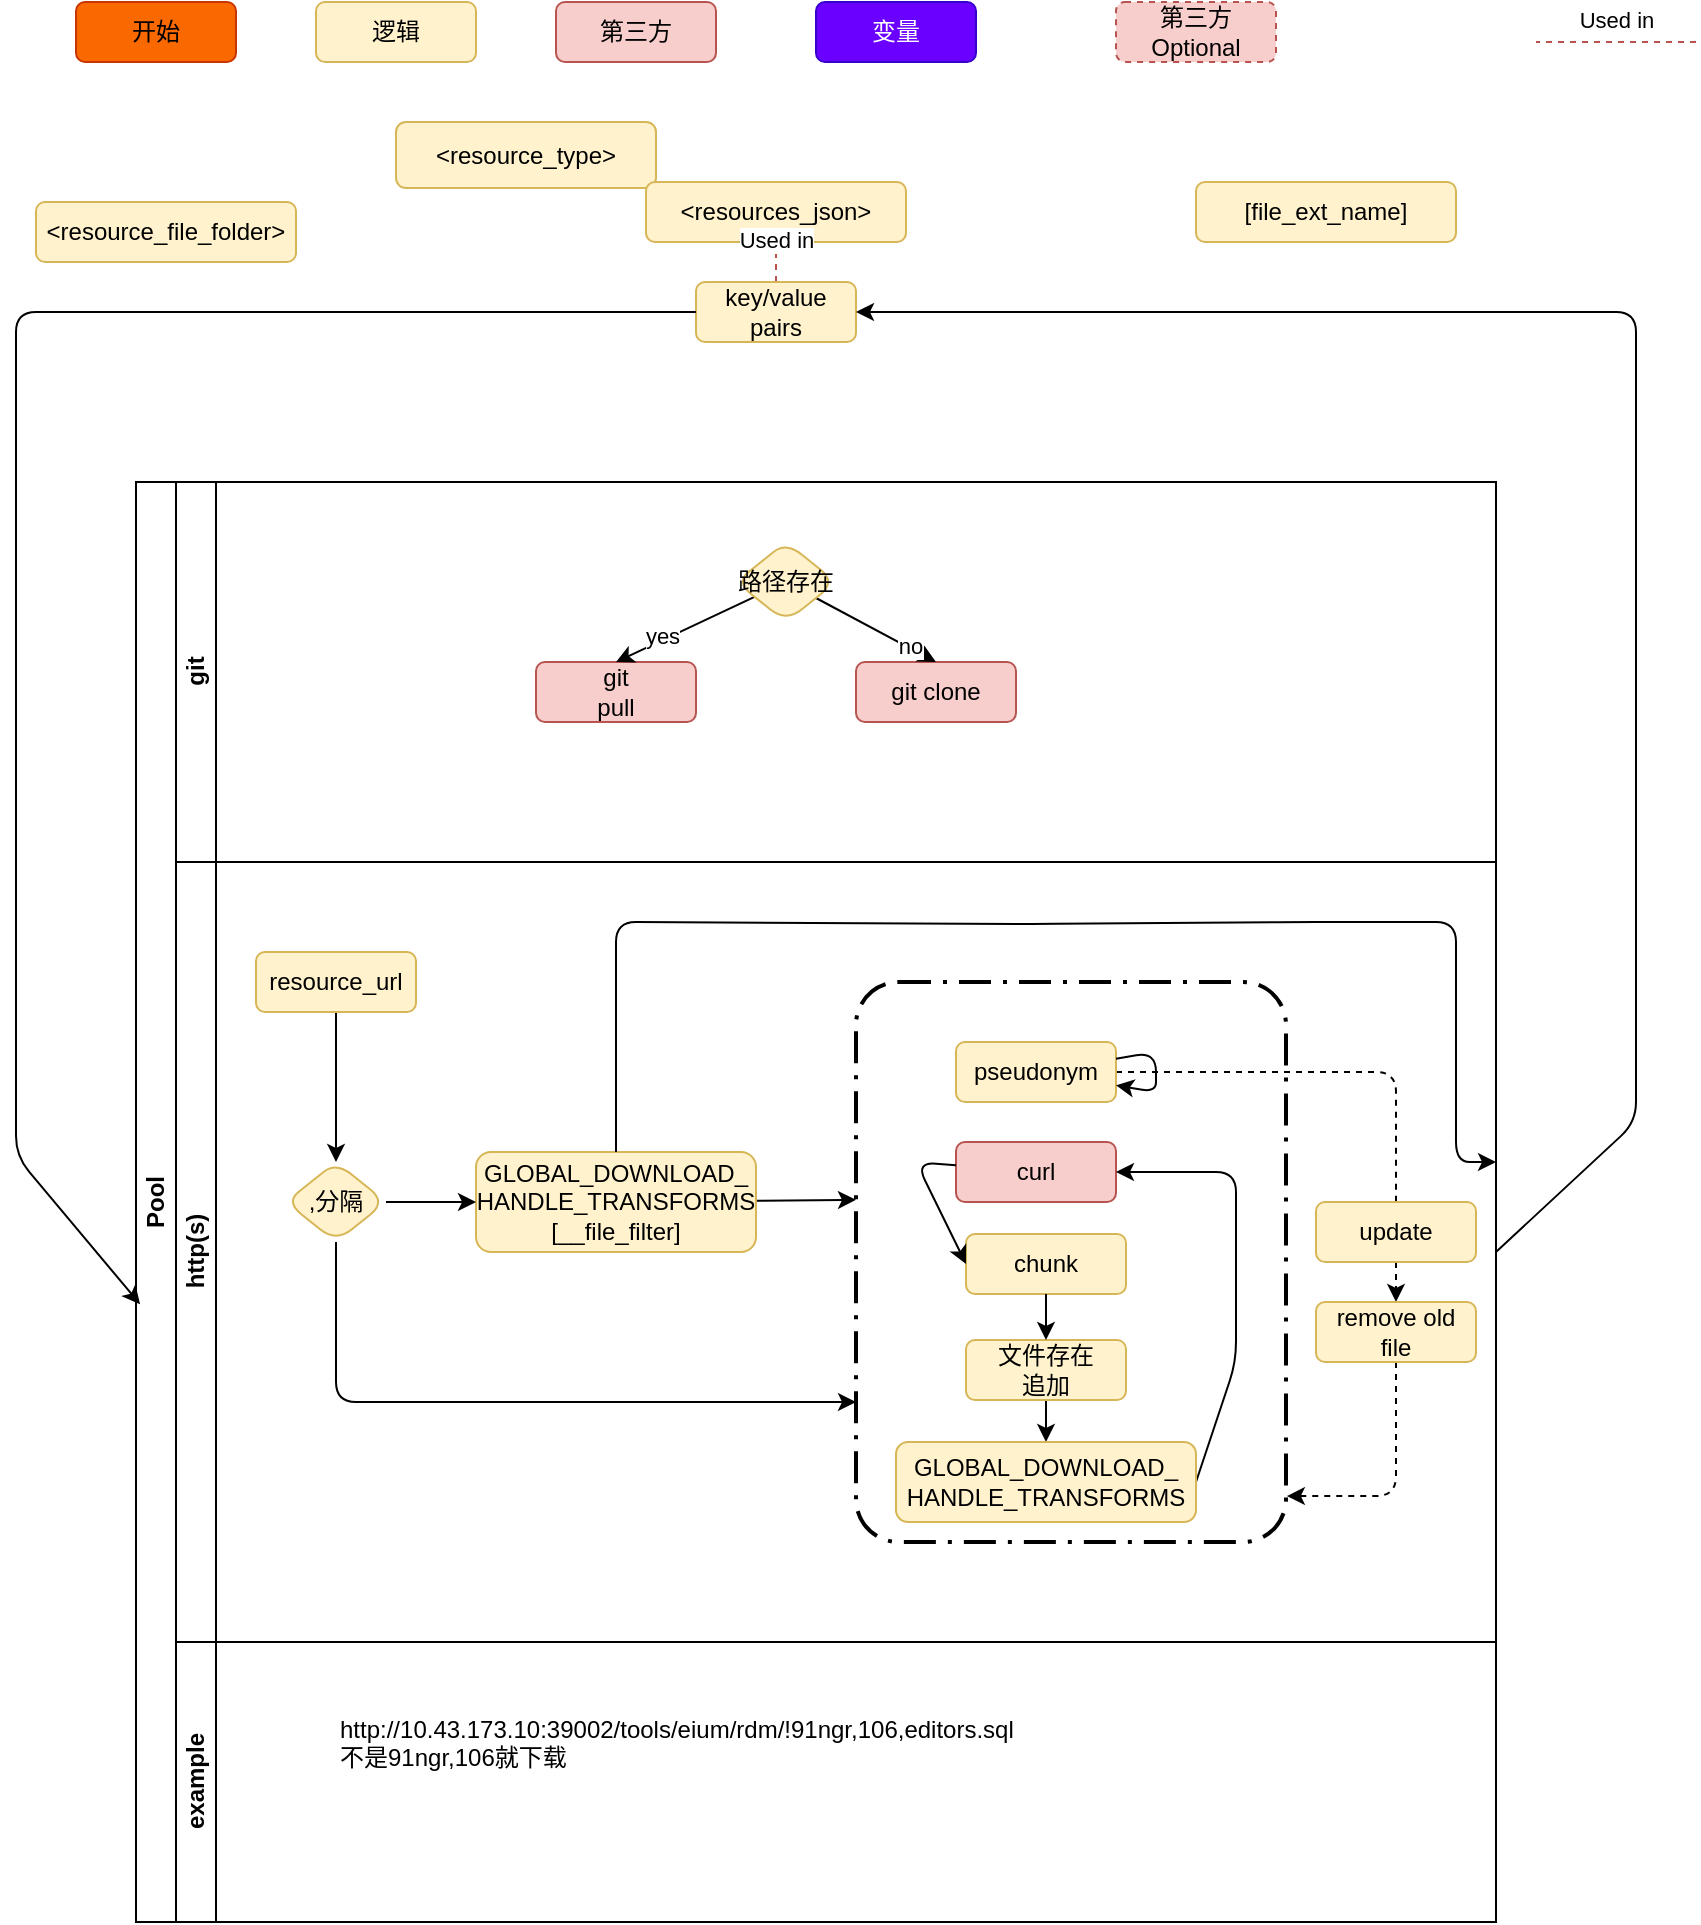 <mxfile version="24.7.17" pages="4">
  <diagram id="voiO_nHvWwAP3yEgLVmu" name="download_handle_to_file">
    <mxGraphModel dx="864" dy="755" grid="1" gridSize="10" guides="1" tooltips="1" connect="1" arrows="1" fold="1" page="1" pageScale="1" pageWidth="1100" pageHeight="850" math="0" shadow="0">
      <root>
        <mxCell id="0" />
        <mxCell id="1" parent="0" />
        <mxCell id="2" value="逻辑" style="rounded=1;whiteSpace=wrap;html=1;fillColor=#fff2cc;strokeColor=#d6b656;" parent="1" vertex="1">
          <mxGeometry x="230" y="30" width="80" height="30" as="geometry" />
        </mxCell>
        <mxCell id="3" value="第三方" style="rounded=1;whiteSpace=wrap;html=1;fillColor=#f8cecc;strokeColor=#b85450;" parent="1" vertex="1">
          <mxGeometry x="350" y="30" width="80" height="30" as="geometry" />
        </mxCell>
        <mxCell id="4" value="变量" style="rounded=1;whiteSpace=wrap;html=1;fillColor=#6a00ff;strokeColor=#3700CC;fontColor=#ffffff;" parent="1" vertex="1">
          <mxGeometry x="480" y="30" width="80" height="30" as="geometry" />
        </mxCell>
        <mxCell id="5" value="第三方&lt;br&gt;Optional" style="rounded=1;whiteSpace=wrap;html=1;fillColor=#f8cecc;strokeColor=#b85450;dashed=1;" parent="1" vertex="1">
          <mxGeometry x="630" y="30" width="80" height="30" as="geometry" />
        </mxCell>
        <mxCell id="6" value="Used in" style="endArrow=none;dashed=1;html=1;spacingBottom=22;fillColor=#f8cecc;strokeColor=#b85450;" parent="1" edge="1">
          <mxGeometry width="50" height="50" relative="1" as="geometry">
            <mxPoint x="920" y="50" as="sourcePoint" />
            <mxPoint x="840" y="50" as="targetPoint" />
          </mxGeometry>
        </mxCell>
        <mxCell id="7" value="开始" style="rounded=1;whiteSpace=wrap;html=1;fillColor=#fa6800;strokeColor=#C73500;fontColor=#000000;" parent="1" vertex="1">
          <mxGeometry x="110" y="30" width="80" height="30" as="geometry" />
        </mxCell>
        <mxCell id="8" value="&lt;resource_file_folder&gt; &lt;resources_json&gt; &lt;resource_type&gt; [file_ext_name]" style="text;whiteSpace=wrap;html=1;fillColor=#fff2cc;strokeColor=#d6b656;align=center;verticalAlign=middle;fontColor=default;rounded=1;" parent="1" vertex="1">
          <mxGeometry x="670" y="120" width="130" height="30" as="geometry" />
        </mxCell>
        <mxCell id="9" value="&amp;lt;resource_file_folder&amp;gt;" style="text;whiteSpace=wrap;html=1;align=center;verticalAlign=middle;fillColor=#fff2cc;strokeColor=#d6b656;rounded=1;" parent="1" vertex="1">
          <mxGeometry x="90" y="130" width="130" height="30" as="geometry" />
        </mxCell>
        <mxCell id="11" value="&amp;lt;resource_type&amp;gt;" style="text;whiteSpace=wrap;html=1;align=center;verticalAlign=middle;fillColor=#fff2cc;strokeColor=#d6b656;rounded=1;" parent="1" vertex="1">
          <mxGeometry x="270" y="90" width="130" height="33" as="geometry" />
        </mxCell>
        <mxCell id="13" value="layer-a" parent="0" />
        <mxCell id="16" value="Pool" style="swimlane;html=1;childLayout=stackLayout;resizeParent=1;resizeParentMax=0;horizontal=0;startSize=20;horizontalStack=0;whiteSpace=wrap;strokeColor=default;fillColor=default;" parent="13" vertex="1">
          <mxGeometry x="140" y="270" width="680" height="720" as="geometry" />
        </mxCell>
        <mxCell id="17" value="git" style="swimlane;html=1;startSize=20;horizontal=0;strokeColor=default;fillColor=default;" parent="16" vertex="1">
          <mxGeometry x="20" width="660" height="190" as="geometry" />
        </mxCell>
        <mxCell id="20" value="git&lt;br&gt;pull" style="rounded=1;whiteSpace=wrap;html=1;fillColor=#f8cecc;strokeColor=#b85450;" parent="17" vertex="1">
          <mxGeometry x="180" y="90" width="80" height="30" as="geometry" />
        </mxCell>
        <mxCell id="21" value="git clone" style="rounded=1;whiteSpace=wrap;html=1;fillColor=#f8cecc;strokeColor=#b85450;" parent="17" vertex="1">
          <mxGeometry x="340" y="90" width="80" height="30" as="geometry" />
        </mxCell>
        <mxCell id="23" style="edgeStyle=none;html=1;entryX=0.5;entryY=0;entryDx=0;entryDy=0;" parent="17" source="22" target="20" edge="1">
          <mxGeometry relative="1" as="geometry" />
        </mxCell>
        <mxCell id="25" value="yes" style="edgeLabel;html=1;align=center;verticalAlign=middle;resizable=0;points=[];" parent="23" vertex="1" connectable="0">
          <mxGeometry x="0.312" y="-2" relative="1" as="geometry">
            <mxPoint as="offset" />
          </mxGeometry>
        </mxCell>
        <mxCell id="24" style="edgeStyle=none;html=1;entryX=0.5;entryY=0;entryDx=0;entryDy=0;" parent="17" source="22" target="21" edge="1">
          <mxGeometry relative="1" as="geometry" />
        </mxCell>
        <mxCell id="26" value="no" style="edgeLabel;html=1;align=center;verticalAlign=middle;resizable=0;points=[];" parent="24" vertex="1" connectable="0">
          <mxGeometry x="0.512" y="1" relative="1" as="geometry">
            <mxPoint x="1" as="offset" />
          </mxGeometry>
        </mxCell>
        <mxCell id="22" value="路径存在" style="rhombus;whiteSpace=wrap;html=1;strokeColor=#d6b656;fillColor=#fff2cc;rounded=1;" parent="17" vertex="1">
          <mxGeometry x="280" y="30" width="50" height="40" as="geometry" />
        </mxCell>
        <mxCell id="18" value="http(s)" style="swimlane;html=1;startSize=20;horizontal=0;strokeColor=default;fillColor=default;" parent="16" vertex="1">
          <mxGeometry x="20" y="190" width="660" height="390" as="geometry" />
        </mxCell>
        <mxCell id="44" style="edgeStyle=none;html=1;entryX=0;entryY=0.389;entryDx=0;entryDy=0;entryPerimeter=0;" parent="18" source="43" target="37" edge="1">
          <mxGeometry relative="1" as="geometry" />
        </mxCell>
        <mxCell id="43" value="GLOBAL_DOWNLOAD_&lt;br&gt;HANDLE_TRANSFORMS&lt;br&gt;[__file_filter]" style="rounded=1;whiteSpace=wrap;html=1;fillColor=#fff2cc;strokeColor=#d6b656;" parent="18" vertex="1">
          <mxGeometry x="150" y="145" width="140" height="50" as="geometry" />
        </mxCell>
        <mxCell id="37" value="" style="points=[[0.25,0,0],[0.5,0,0],[0.75,0,0],[1,0.25,0],[1,0.5,0],[1,0.75,0],[0.75,1,0],[0.5,1,0],[0.25,1,0],[0,0.75,0],[0,0.5,0],[0,0.25,0]];rounded=1;arcSize=10;dashed=1;strokeColor=#000000;fillColor=none;gradientColor=none;dashPattern=8 3 1 3;strokeWidth=2;whiteSpace=wrap;" parent="18" vertex="1">
          <mxGeometry x="340" y="60" width="215" height="280" as="geometry" />
        </mxCell>
        <mxCell id="27" value="curl" style="rounded=1;whiteSpace=wrap;html=1;fillColor=#f8cecc;strokeColor=#b85450;" parent="18" vertex="1">
          <mxGeometry x="390" y="140" width="80" height="30" as="geometry" />
        </mxCell>
        <mxCell id="29" value="chunk" style="rounded=1;whiteSpace=wrap;html=1;fillColor=#fff2cc;strokeColor=#d6b656;" parent="18" vertex="1">
          <mxGeometry x="395" y="186" width="80" height="30" as="geometry" />
        </mxCell>
        <mxCell id="36" style="edgeStyle=none;html=1;entryX=1;entryY=0.5;entryDx=0;entryDy=0;exitX=1;exitY=0.5;exitDx=0;exitDy=0;" parent="18" source="69" target="27" edge="1">
          <mxGeometry relative="1" as="geometry">
            <Array as="points">
              <mxPoint x="530" y="250" />
              <mxPoint x="530" y="155" />
            </Array>
          </mxGeometry>
        </mxCell>
        <mxCell id="70" style="edgeStyle=none;html=1;exitX=0.5;exitY=1;exitDx=0;exitDy=0;entryX=0.5;entryY=0;entryDx=0;entryDy=0;" parent="18" source="30" target="69" edge="1">
          <mxGeometry relative="1" as="geometry" />
        </mxCell>
        <mxCell id="30" value="文件存在&lt;br&gt;追加" style="rounded=1;whiteSpace=wrap;html=1;fillColor=#fff2cc;strokeColor=#d6b656;" parent="18" vertex="1">
          <mxGeometry x="395" y="239" width="80" height="30" as="geometry" />
        </mxCell>
        <mxCell id="35" style="edgeStyle=none;html=1;entryX=0.5;entryY=0;entryDx=0;entryDy=0;" parent="18" source="29" target="30" edge="1">
          <mxGeometry relative="1" as="geometry" />
        </mxCell>
        <mxCell id="34" style="edgeStyle=none;html=1;entryX=0;entryY=0.5;entryDx=0;entryDy=0;" parent="18" source="27" target="29" edge="1">
          <mxGeometry relative="1" as="geometry">
            <mxPoint x="565" y="480.667" as="sourcePoint" />
            <mxPoint x="495" y="499.333" as="targetPoint" />
            <Array as="points">
              <mxPoint x="370" y="150" />
            </Array>
          </mxGeometry>
        </mxCell>
        <mxCell id="69" value="GLOBAL_DOWNLOAD_&lt;br&gt;HANDLE_TRANSFORMS" style="text;whiteSpace=wrap;html=1;align=center;verticalAlign=middle;fillColor=#fff2cc;strokeColor=#d6b656;rounded=1;" parent="18" vertex="1">
          <mxGeometry x="360" y="290" width="150" height="40" as="geometry" />
        </mxCell>
        <mxCell id="68" style="edgeStyle=none;html=1;exitX=0.5;exitY=0;exitDx=0;exitDy=0;" parent="18" source="43" edge="1">
          <mxGeometry relative="1" as="geometry">
            <mxPoint x="660" y="150" as="targetPoint" />
            <mxPoint x="170" y="111" as="sourcePoint" />
            <Array as="points">
              <mxPoint x="220" y="30" />
              <mxPoint x="430" y="31" />
              <mxPoint x="560" y="30" />
              <mxPoint x="640" y="30" />
              <mxPoint x="640" y="90" />
              <mxPoint x="640" y="150" />
            </Array>
          </mxGeometry>
        </mxCell>
        <mxCell id="75" style="edgeStyle=none;html=1;" parent="18" source="71" target="72" edge="1">
          <mxGeometry relative="1" as="geometry" />
        </mxCell>
        <mxCell id="71" value="resource_url" style="rounded=1;whiteSpace=wrap;html=1;fillColor=#fff2cc;strokeColor=#d6b656;" parent="18" vertex="1">
          <mxGeometry x="40" y="45" width="80" height="30" as="geometry" />
        </mxCell>
        <mxCell id="73" style="edgeStyle=none;html=1;entryX=0;entryY=0.5;entryDx=0;entryDy=0;" parent="18" source="72" target="43" edge="1">
          <mxGeometry relative="1" as="geometry" />
        </mxCell>
        <mxCell id="74" style="edgeStyle=none;html=1;entryX=0;entryY=0.75;entryDx=0;entryDy=0;entryPerimeter=0;" parent="18" source="72" target="37" edge="1">
          <mxGeometry relative="1" as="geometry">
            <Array as="points">
              <mxPoint x="80" y="270" />
            </Array>
          </mxGeometry>
        </mxCell>
        <mxCell id="72" value=",分隔" style="rhombus;whiteSpace=wrap;html=1;strokeColor=#d6b656;fillColor=#fff2cc;rounded=1;" parent="18" vertex="1">
          <mxGeometry x="55" y="150" width="50" height="40" as="geometry" />
        </mxCell>
        <mxCell id="79" style="edgeStyle=none;html=1;entryX=0.5;entryY=0;entryDx=0;entryDy=0;dashed=1;endArrow=none;endFill=0;" edge="1" parent="18" source="WZ0ZyfM4jvOKOlvT-OMO-81" target="77">
          <mxGeometry relative="1" as="geometry">
            <Array as="points">
              <mxPoint x="610" y="105" />
            </Array>
          </mxGeometry>
        </mxCell>
        <mxCell id="WZ0ZyfM4jvOKOlvT-OMO-81" value="pseudonym" style="rounded=1;whiteSpace=wrap;html=1;fillColor=#fff2cc;strokeColor=#d6b656;" parent="18" vertex="1">
          <mxGeometry x="390" y="90" width="80" height="30" as="geometry" />
        </mxCell>
        <mxCell id="WZ0ZyfM4jvOKOlvT-OMO-82" style="edgeStyle=none;html=1;" parent="18" source="WZ0ZyfM4jvOKOlvT-OMO-81" target="WZ0ZyfM4jvOKOlvT-OMO-81" edge="1">
          <mxGeometry relative="1" as="geometry" />
        </mxCell>
        <mxCell id="81" value="" style="edgeStyle=none;html=1;dashed=1;" edge="1" parent="18" source="77" target="78">
          <mxGeometry relative="1" as="geometry" />
        </mxCell>
        <mxCell id="77" value="update" style="rounded=1;whiteSpace=wrap;html=1;fillColor=#fff2cc;strokeColor=#d6b656;" vertex="1" parent="18">
          <mxGeometry x="570" y="170" width="80" height="30" as="geometry" />
        </mxCell>
        <mxCell id="80" style="edgeStyle=none;html=1;entryX=1.002;entryY=0.918;entryDx=0;entryDy=0;entryPerimeter=0;dashed=1;" edge="1" parent="18" source="78" target="37">
          <mxGeometry relative="1" as="geometry">
            <Array as="points">
              <mxPoint x="610" y="317" />
            </Array>
          </mxGeometry>
        </mxCell>
        <mxCell id="78" value="remove old file" style="rounded=1;whiteSpace=wrap;html=1;fillColor=#fff2cc;strokeColor=#d6b656;" vertex="1" parent="18">
          <mxGeometry x="570" y="220" width="80" height="30" as="geometry" />
        </mxCell>
        <mxCell id="19" value="example" style="swimlane;html=1;startSize=20;horizontal=0;strokeColor=default;fillColor=default;" parent="16" vertex="1">
          <mxGeometry x="20" y="580" width="660" height="140" as="geometry" />
        </mxCell>
        <mxCell id="76" value="http://10.43.173.10:39002/tools/eium/rdm/!91ngr,106,editors.sql&lt;br&gt;不是91ngr,106就下载" style="text;whiteSpace=wrap;html=1;" parent="19" vertex="1">
          <mxGeometry x="80" y="30" width="370" height="40" as="geometry" />
        </mxCell>
        <mxCell id="10" value="&amp;lt;resources_json&amp;gt;" style="text;whiteSpace=wrap;html=1;align=center;verticalAlign=middle;fillColor=#fff2cc;strokeColor=#d6b656;rounded=1;" parent="13" vertex="1">
          <mxGeometry x="395" y="120" width="130" height="30" as="geometry" />
        </mxCell>
        <mxCell id="42" value="Used in" style="endArrow=none;dashed=1;html=1;spacingBottom=22;fillColor=#f8cecc;strokeColor=#b85450;entryX=0.5;entryY=1;entryDx=0;entryDy=0;exitX=0.5;exitY=0;exitDx=0;exitDy=0;" parent="13" source="28" target="10" edge="1">
          <mxGeometry width="50" height="50" relative="1" as="geometry">
            <mxPoint x="660" y="489.5" as="sourcePoint" />
            <mxPoint x="580" y="489.5" as="targetPoint" />
          </mxGeometry>
        </mxCell>
        <mxCell id="28" value="key/value pairs" style="rounded=1;whiteSpace=wrap;html=1;fillColor=#fff2cc;strokeColor=#d6b656;" parent="13" vertex="1">
          <mxGeometry x="420" y="170" width="80" height="30" as="geometry" />
        </mxCell>
        <mxCell id="38" style="edgeStyle=none;html=1;entryX=0.003;entryY=0.571;entryDx=0;entryDy=0;entryPerimeter=0;" parent="13" source="28" target="16" edge="1">
          <mxGeometry relative="1" as="geometry">
            <mxPoint x="330" y="650" as="targetPoint" />
            <Array as="points">
              <mxPoint x="80" y="185" />
              <mxPoint x="80" y="607" />
            </Array>
          </mxGeometry>
        </mxCell>
        <mxCell id="39" style="edgeStyle=none;html=1;entryX=1;entryY=0.5;entryDx=0;entryDy=0;exitX=1;exitY=0.5;exitDx=0;exitDy=0;" parent="13" source="18" target="28" edge="1">
          <mxGeometry relative="1" as="geometry">
            <mxPoint x="600" y="530" as="targetPoint" />
            <Array as="points">
              <mxPoint x="890" y="590" />
              <mxPoint x="890" y="185" />
            </Array>
          </mxGeometry>
        </mxCell>
      </root>
    </mxGraphModel>
  </diagram>
  <diagram id="1CxahsI00tu5-ZIiY29P" name="replace_map_with_key">
    <mxGraphModel dx="693" dy="318" grid="1" gridSize="10" guides="1" tooltips="1" connect="1" arrows="1" fold="1" page="1" pageScale="1" pageWidth="850" pageHeight="1100" math="0" shadow="0">
      <root>
        <mxCell id="0" />
        <mxCell id="1" parent="0" />
        <mxCell id="Da4RXDH8qaKK9wM2Tk3P-9" style="edgeStyle=none;html=1;dashed=1;" parent="1" source="0F5_E-YfyZMmeCR8uyyA-1" target="0F5_E-YfyZMmeCR8uyyA-7" edge="1">
          <mxGeometry relative="1" as="geometry" />
        </mxCell>
        <mxCell id="0F5_E-YfyZMmeCR8uyyA-1" value="&amp;lt;map_variable&amp;gt;" style="rounded=1;whiteSpace=wrap;html=1;fillColor=#fff2cc;strokeColor=#d6b656;" parent="1" vertex="1">
          <mxGeometry x="290" y="440" width="80" height="30" as="geometry" />
        </mxCell>
        <mxCell id="Da4RXDH8qaKK9wM2Tk3P-1" style="edgeStyle=none;html=1;dashed=1;" parent="1" source="0F5_E-YfyZMmeCR8uyyA-2" target="0F5_E-YfyZMmeCR8uyyA-7" edge="1">
          <mxGeometry relative="1" as="geometry" />
        </mxCell>
        <mxCell id="0F5_E-YfyZMmeCR8uyyA-2" value="&amp;lt;map_inner_variable&amp;gt;" style="rounded=1;whiteSpace=wrap;html=1;fillColor=#fff2cc;strokeColor=#d6b656;" parent="1" vertex="1">
          <mxGeometry x="90" y="500" width="80" height="30" as="geometry" />
        </mxCell>
        <mxCell id="Da4RXDH8qaKK9wM2Tk3P-2" style="edgeStyle=none;html=1;entryX=1;entryY=0.5;entryDx=0;entryDy=0;dashed=1;exitX=1;exitY=0.5;exitDx=0;exitDy=0;" parent="1" source="0F5_E-YfyZMmeCR8uyyA-3" target="0F5_E-YfyZMmeCR8uyyA-7" edge="1">
          <mxGeometry relative="1" as="geometry">
            <mxPoint x="430" y="710" as="sourcePoint" />
            <Array as="points">
              <mxPoint x="430" y="725" />
              <mxPoint x="430" y="515" />
            </Array>
          </mxGeometry>
        </mxCell>
        <mxCell id="0F5_E-YfyZMmeCR8uyyA-3" value="&amp;lt;map_customized_variable&amp;gt;" style="rounded=1;whiteSpace=wrap;html=1;fillColor=#fff2cc;strokeColor=#d6b656;" parent="1" vertex="1">
          <mxGeometry x="290" y="710" width="80" height="30" as="geometry" />
        </mxCell>
        <mxCell id="Da4RXDH8qaKK9wM2Tk3P-10" style="edgeStyle=none;html=1;entryX=0;entryY=0.25;entryDx=0;entryDy=0;dashed=1;" parent="1" source="0F5_E-YfyZMmeCR8uyyA-4" target="0F5_E-YfyZMmeCR8uyyA-7" edge="1">
          <mxGeometry relative="1" as="geometry" />
        </mxCell>
        <mxCell id="Da4RXDH8qaKK9wM2Tk3P-11" value="作为key变量" style="edgeLabel;html=1;align=center;verticalAlign=middle;resizable=0;points=[];" parent="Da4RXDH8qaKK9wM2Tk3P-10" vertex="1" connectable="0">
          <mxGeometry x="-0.179" relative="1" as="geometry">
            <mxPoint as="offset" />
          </mxGeometry>
        </mxCell>
        <mxCell id="0F5_E-YfyZMmeCR8uyyA-4" value="&amp;lt;case_name&amp;gt;" style="rounded=1;whiteSpace=wrap;html=1;fillColor=#fff2cc;strokeColor=#d6b656;" parent="1" vertex="1">
          <mxGeometry x="90" y="450" width="80" height="30" as="geometry" />
        </mxCell>
        <mxCell id="Da4RXDH8qaKK9wM2Tk3P-12" style="edgeStyle=none;html=1;dashed=1;entryX=0;entryY=0.5;entryDx=0;entryDy=0;" parent="1" source="0F5_E-YfyZMmeCR8uyyA-5" target="Da4RXDH8qaKK9wM2Tk3P-13" edge="1">
          <mxGeometry relative="1" as="geometry">
            <mxPoint x="220" y="574" as="targetPoint" />
          </mxGeometry>
        </mxCell>
        <mxCell id="0F5_E-YfyZMmeCR8uyyA-5" value="[inner_variable1...N]" style="rounded=1;whiteSpace=wrap;html=1;fillColor=#fff2cc;strokeColor=#d6b656;" parent="1" vertex="1">
          <mxGeometry x="90" y="559" width="80" height="30" as="geometry" />
        </mxCell>
        <mxCell id="0F5_E-YfyZMmeCR8uyyA-8" style="edgeStyle=none;html=1;entryX=1;entryY=0.5;entryDx=0;entryDy=0;exitX=0.5;exitY=1;exitDx=0;exitDy=0;" parent="1" source="0F5_E-YfyZMmeCR8uyyA-7" target="0F5_E-YfyZMmeCR8uyyA-1" edge="1">
          <mxGeometry relative="1" as="geometry">
            <mxPoint x="390" y="450" as="targetPoint" />
            <Array as="points">
              <mxPoint x="390" y="550" />
              <mxPoint x="400" y="460" />
            </Array>
          </mxGeometry>
        </mxCell>
        <mxCell id="Da4RXDH8qaKK9wM2Tk3P-6" style="edgeStyle=none;html=1;entryX=0.5;entryY=0;entryDx=0;entryDy=0;dashed=1;" parent="1" source="0F5_E-YfyZMmeCR8uyyA-7" target="Da4RXDH8qaKK9wM2Tk3P-5" edge="1">
          <mxGeometry relative="1" as="geometry" />
        </mxCell>
        <mxCell id="0F5_E-YfyZMmeCR8uyyA-7" value="变量替换" style="rounded=1;whiteSpace=wrap;html=1;fillColor=#fff2cc;strokeColor=#d6b656;" parent="1" vertex="1">
          <mxGeometry x="290" y="500" width="80" height="30" as="geometry" />
        </mxCell>
        <mxCell id="Da4RXDH8qaKK9wM2Tk3P-18" style="edgeStyle=none;html=1;dashed=1;" parent="1" source="Da4RXDH8qaKK9wM2Tk3P-5" edge="1">
          <mxGeometry relative="1" as="geometry">
            <mxPoint x="330" y="710" as="targetPoint" />
          </mxGeometry>
        </mxCell>
        <mxCell id="Da4RXDH8qaKK9wM2Tk3P-19" value="variablesN的Json变量展开后加入" style="edgeLabel;html=1;align=center;verticalAlign=middle;resizable=0;points=[];" parent="Da4RXDH8qaKK9wM2Tk3P-18" vertex="1" connectable="0">
          <mxGeometry x="0.405" y="-1" relative="1" as="geometry">
            <mxPoint as="offset" />
          </mxGeometry>
        </mxCell>
        <mxCell id="Da4RXDH8qaKK9wM2Tk3P-5" value="递归完成" style="rhombus;whiteSpace=wrap;html=1;fillColor=#fff2cc;strokeColor=#d6b656;rounded=1;" parent="1" vertex="1">
          <mxGeometry x="305" y="600" width="50" height="40" as="geometry" />
        </mxCell>
        <mxCell id="Da4RXDH8qaKK9wM2Tk3P-15" style="edgeStyle=none;html=1;entryX=0;entryY=0.5;entryDx=0;entryDy=0;dashed=1;" parent="1" source="Da4RXDH8qaKK9wM2Tk3P-13" target="0F5_E-YfyZMmeCR8uyyA-7" edge="1">
          <mxGeometry relative="1" as="geometry" />
        </mxCell>
        <mxCell id="Da4RXDH8qaKK9wM2Tk3P-16" style="edgeStyle=none;html=1;entryX=1;entryY=1;entryDx=0;entryDy=0;dashed=1;" parent="1" source="Da4RXDH8qaKK9wM2Tk3P-13" target="0F5_E-YfyZMmeCR8uyyA-2" edge="1">
          <mxGeometry relative="1" as="geometry" />
        </mxCell>
        <mxCell id="Da4RXDH8qaKK9wM2Tk3P-17" value="加入" style="edgeLabel;html=1;align=center;verticalAlign=middle;resizable=0;points=[];" parent="Da4RXDH8qaKK9wM2Tk3P-16" vertex="1" connectable="0">
          <mxGeometry x="0.355" relative="1" as="geometry">
            <mxPoint as="offset" />
          </mxGeometry>
        </mxCell>
        <mxCell id="Da4RXDH8qaKK9wM2Tk3P-13" value="变量替换且加入" style="rhombus;whiteSpace=wrap;html=1;fillColor=#fff2cc;strokeColor=#d6b656;rounded=1;" parent="1" vertex="1">
          <mxGeometry x="240" y="559" width="50" height="30" as="geometry" />
        </mxCell>
      </root>
    </mxGraphModel>
  </diagram>
  <diagram id="4f79v2EPYMrjJtU9oRF-" name="检查文件存在">
    <mxGraphModel dx="693" dy="318" grid="1" gridSize="10" guides="1" tooltips="1" connect="1" arrows="1" fold="1" page="1" pageScale="1" pageWidth="1100" pageHeight="850" math="0" shadow="0">
      <root>
        <mxCell id="0" />
        <mxCell id="1" parent="0" />
        <mxCell id="ssb4aBM9-JEQqBrngSqA-1" value="文件" style="rounded=1;whiteSpace=wrap;html=1;fillColor=#f8cecc;strokeColor=#b85450;" parent="1" vertex="1">
          <mxGeometry x="290" y="440" width="80" height="30" as="geometry" />
        </mxCell>
        <mxCell id="ssb4aBM9-JEQqBrngSqA-2" value="目录" style="rounded=1;whiteSpace=wrap;html=1;fillColor=#f8cecc;strokeColor=#b85450;" parent="1" vertex="1">
          <mxGeometry x="290" y="490" width="80" height="30" as="geometry" />
        </mxCell>
        <mxCell id="ssb4aBM9-JEQqBrngSqA-3" value="链接" style="rounded=1;whiteSpace=wrap;html=1;fillColor=#f8cecc;strokeColor=#b85450;" parent="1" vertex="1">
          <mxGeometry x="290" y="540" width="80" height="30" as="geometry" />
        </mxCell>
        <mxCell id="e_XNl-QtFzK6CSsyp-th-4" style="edgeStyle=none;html=1;entryX=0;entryY=0.5;entryDx=0;entryDy=0;dashed=1;" parent="1" source="e_XNl-QtFzK6CSsyp-th-1" target="ssb4aBM9-JEQqBrngSqA-1" edge="1">
          <mxGeometry relative="1" as="geometry" />
        </mxCell>
        <mxCell id="e_XNl-QtFzK6CSsyp-th-1" value="-f" style="rounded=1;whiteSpace=wrap;html=1;fillColor=#fff2cc;strokeColor=#d6b656;" parent="1" vertex="1">
          <mxGeometry x="40" y="440" width="80" height="30" as="geometry" />
        </mxCell>
        <mxCell id="e_XNl-QtFzK6CSsyp-th-3" style="edgeStyle=none;html=1;entryX=0;entryY=0.5;entryDx=0;entryDy=0;dashed=1;" parent="1" source="e_XNl-QtFzK6CSsyp-th-2" target="ssb4aBM9-JEQqBrngSqA-2" edge="1">
          <mxGeometry relative="1" as="geometry" />
        </mxCell>
        <mxCell id="e_XNl-QtFzK6CSsyp-th-12" style="edgeStyle=none;html=1;entryX=0;entryY=0;entryDx=0;entryDy=0;dashed=1;" parent="1" source="e_XNl-QtFzK6CSsyp-th-2" target="ssb4aBM9-JEQqBrngSqA-3" edge="1">
          <mxGeometry relative="1" as="geometry" />
        </mxCell>
        <mxCell id="e_XNl-QtFzK6CSsyp-th-2" value="-d" style="rounded=1;whiteSpace=wrap;html=1;fillColor=#fff2cc;strokeColor=#d6b656;" parent="1" vertex="1">
          <mxGeometry x="140" y="490" width="80" height="30" as="geometry" />
        </mxCell>
        <mxCell id="e_XNl-QtFzK6CSsyp-th-6" style="edgeStyle=none;html=1;entryX=1;entryY=0.5;entryDx=0;entryDy=0;dashed=1;exitX=0;exitY=0.75;exitDx=0;exitDy=0;" parent="1" source="e_XNl-QtFzK6CSsyp-th-9" target="ssb4aBM9-JEQqBrngSqA-2" edge="1">
          <mxGeometry relative="1" as="geometry">
            <mxPoint x="590" y="505" as="sourcePoint" />
          </mxGeometry>
        </mxCell>
        <mxCell id="e_XNl-QtFzK6CSsyp-th-8" style="edgeStyle=none;html=1;dashed=1;" parent="1" source="e_XNl-QtFzK6CSsyp-th-7" target="ssb4aBM9-JEQqBrngSqA-3" edge="1">
          <mxGeometry relative="1" as="geometry" />
        </mxCell>
        <mxCell id="e_XNl-QtFzK6CSsyp-th-7" value="-L" style="rounded=1;whiteSpace=wrap;html=1;fillColor=#fff2cc;strokeColor=#d6b656;" parent="1" vertex="1">
          <mxGeometry x="40" y="540" width="80" height="30" as="geometry" />
        </mxCell>
        <mxCell id="e_XNl-QtFzK6CSsyp-th-10" style="edgeStyle=none;html=1;entryX=1;entryY=0.5;entryDx=0;entryDy=0;dashed=1;" parent="1" source="e_XNl-QtFzK6CSsyp-th-9" target="ssb4aBM9-JEQqBrngSqA-1" edge="1">
          <mxGeometry relative="1" as="geometry" />
        </mxCell>
        <mxCell id="e_XNl-QtFzK6CSsyp-th-11" style="edgeStyle=none;html=1;entryX=1;entryY=0.75;entryDx=0;entryDy=0;dashed=1;" parent="1" source="e_XNl-QtFzK6CSsyp-th-9" target="ssb4aBM9-JEQqBrngSqA-3" edge="1">
          <mxGeometry relative="1" as="geometry">
            <Array as="points">
              <mxPoint x="480" y="560" />
            </Array>
          </mxGeometry>
        </mxCell>
        <mxCell id="e_XNl-QtFzK6CSsyp-th-9" value="-e" style="rounded=1;whiteSpace=wrap;html=1;fillColor=#fff2cc;strokeColor=#d6b656;" parent="1" vertex="1">
          <mxGeometry x="440" y="460" width="80" height="30" as="geometry" />
        </mxCell>
        <mxCell id="e_XNl-QtFzK6CSsyp-th-14" style="edgeStyle=none;html=1;entryX=1;entryY=0.25;entryDx=0;entryDy=0;dashed=1;" parent="1" source="e_XNl-QtFzK6CSsyp-th-13" target="ssb4aBM9-JEQqBrngSqA-1" edge="1">
          <mxGeometry relative="1" as="geometry">
            <Array as="points">
              <mxPoint x="580" y="450" />
            </Array>
          </mxGeometry>
        </mxCell>
        <mxCell id="e_XNl-QtFzK6CSsyp-th-15" style="edgeStyle=none;html=1;entryX=1;entryY=0.5;entryDx=0;entryDy=0;dashed=1;" parent="1" source="e_XNl-QtFzK6CSsyp-th-13" target="ssb4aBM9-JEQqBrngSqA-2" edge="1">
          <mxGeometry relative="1" as="geometry" />
        </mxCell>
        <mxCell id="e_XNl-QtFzK6CSsyp-th-16" style="edgeStyle=none;html=1;entryX=1;entryY=0.75;entryDx=0;entryDy=0;dashed=1;" parent="1" source="e_XNl-QtFzK6CSsyp-th-13" target="ssb4aBM9-JEQqBrngSqA-3" edge="1">
          <mxGeometry relative="1" as="geometry">
            <Array as="points">
              <mxPoint x="580" y="560" />
            </Array>
          </mxGeometry>
        </mxCell>
        <mxCell id="e_XNl-QtFzK6CSsyp-th-13" value="-s&lt;br&gt;非空" style="rounded=1;whiteSpace=wrap;html=1;fillColor=#fff2cc;strokeColor=#d6b656;" parent="1" vertex="1">
          <mxGeometry x="540" y="490" width="80" height="30" as="geometry" />
        </mxCell>
      </root>
    </mxGraphModel>
  </diagram>
  <diagram id="IsX8J4dFs9q48QTyVD4B" name="demo">
    <mxGraphModel dx="773" dy="738" grid="1" gridSize="10" guides="1" tooltips="1" connect="1" arrows="1" fold="1" page="1" pageScale="1" pageWidth="827" pageHeight="1169" math="0" shadow="0">
      <root>
        <mxCell id="0" />
        <mxCell id="1" parent="0" />
        <mxCell id="G3w_GLovODXBlQBp4dxl-1" value="" style="ellipse;whiteSpace=wrap;html=1;" vertex="1" parent="1">
          <mxGeometry x="310" y="220" width="120" height="80" as="geometry" />
        </mxCell>
      </root>
    </mxGraphModel>
  </diagram>
</mxfile>
